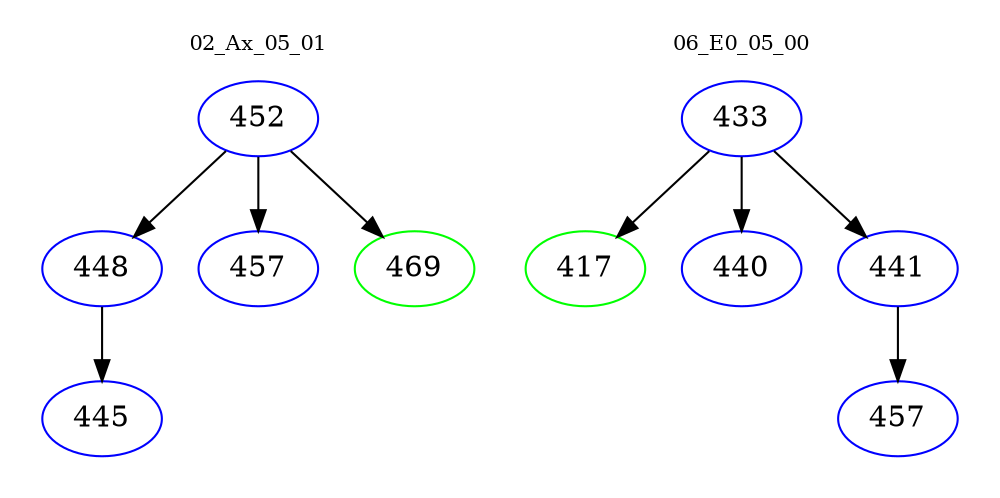 digraph{
subgraph cluster_0 {
color = white
label = "02_Ax_05_01";
fontsize=10;
T0_452 [label="452", color="blue"]
T0_452 -> T0_448 [color="black"]
T0_448 [label="448", color="blue"]
T0_448 -> T0_445 [color="black"]
T0_445 [label="445", color="blue"]
T0_452 -> T0_457 [color="black"]
T0_457 [label="457", color="blue"]
T0_452 -> T0_469 [color="black"]
T0_469 [label="469", color="green"]
}
subgraph cluster_1 {
color = white
label = "06_E0_05_00";
fontsize=10;
T1_433 [label="433", color="blue"]
T1_433 -> T1_417 [color="black"]
T1_417 [label="417", color="green"]
T1_433 -> T1_440 [color="black"]
T1_440 [label="440", color="blue"]
T1_433 -> T1_441 [color="black"]
T1_441 [label="441", color="blue"]
T1_441 -> T1_457 [color="black"]
T1_457 [label="457", color="blue"]
}
}
